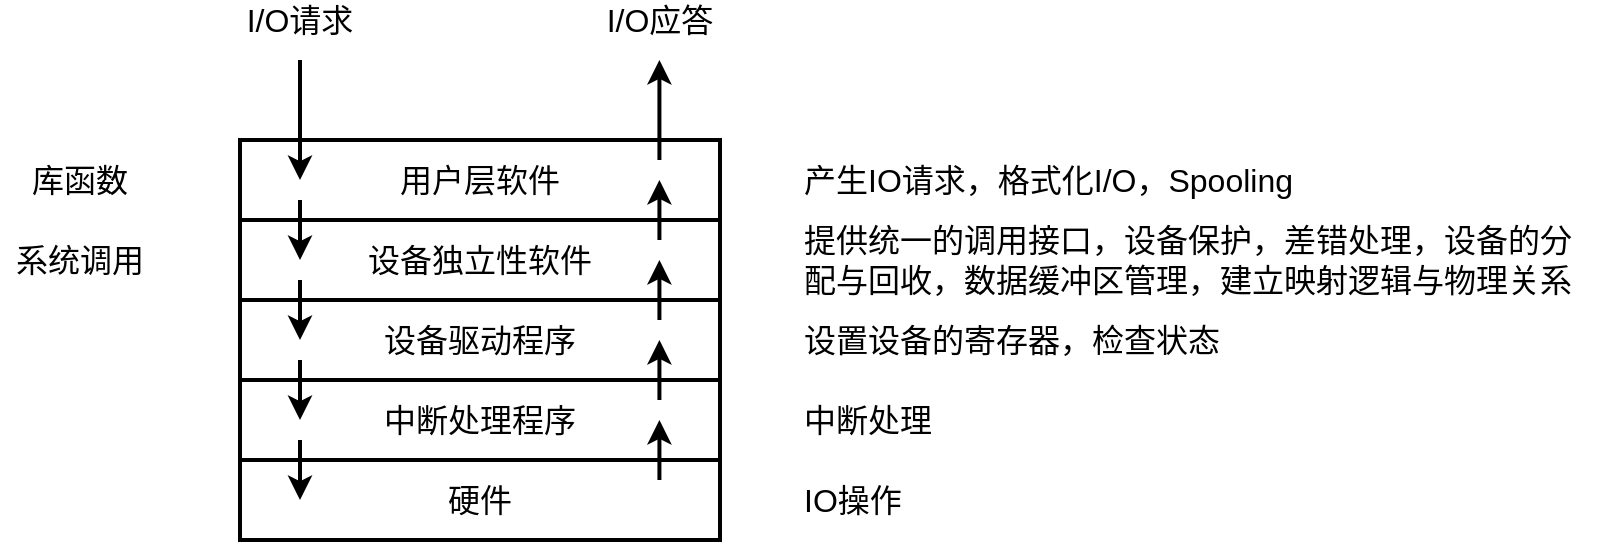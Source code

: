 <mxfile version="13.10.0" type="embed">
    <diagram id="6Q0CCYZR2lzCdDSxThwS" name="第 1 页">
        <mxGraphModel dx="628" dy="655" grid="1" gridSize="10" guides="1" tooltips="1" connect="1" arrows="1" fold="1" page="1" pageScale="1" pageWidth="1200" pageHeight="1600" math="0" shadow="0">
            <root>
                <mxCell id="0"/>
                <mxCell id="1" parent="0"/>
                <mxCell id="2" value="&lt;font style=&quot;font-size: 16px&quot;&gt;用户层软件&lt;/font&gt;" style="rounded=0;whiteSpace=wrap;html=1;fillColor=none;strokeWidth=2;" vertex="1" parent="1">
                    <mxGeometry x="400" y="400" width="240" height="40" as="geometry"/>
                </mxCell>
                <mxCell id="3" value="&lt;font style=&quot;font-size: 16px&quot;&gt;设备独立性软件&lt;/font&gt;" style="rounded=0;whiteSpace=wrap;html=1;fillColor=none;strokeWidth=2;" vertex="1" parent="1">
                    <mxGeometry x="400" y="440" width="240" height="40" as="geometry"/>
                </mxCell>
                <mxCell id="4" value="&lt;font style=&quot;font-size: 16px&quot;&gt;设备驱动程序&lt;/font&gt;" style="rounded=0;whiteSpace=wrap;html=1;fillColor=none;strokeWidth=2;" vertex="1" parent="1">
                    <mxGeometry x="400" y="480" width="240" height="40" as="geometry"/>
                </mxCell>
                <mxCell id="5" value="&lt;font style=&quot;font-size: 16px&quot;&gt;中断处理程序&lt;/font&gt;" style="rounded=0;whiteSpace=wrap;html=1;fillColor=none;strokeWidth=2;" vertex="1" parent="1">
                    <mxGeometry x="400" y="520" width="240" height="40" as="geometry"/>
                </mxCell>
                <mxCell id="6" value="&lt;font style=&quot;font-size: 16px&quot;&gt;硬件&lt;/font&gt;" style="rounded=0;whiteSpace=wrap;html=1;fillColor=none;strokeWidth=2;" vertex="1" parent="1">
                    <mxGeometry x="400" y="560" width="240" height="40" as="geometry"/>
                </mxCell>
                <mxCell id="7" value="" style="endArrow=classic;html=1;strokeWidth=2;" edge="1" parent="1">
                    <mxGeometry width="50" height="50" relative="1" as="geometry">
                        <mxPoint x="430" y="430" as="sourcePoint"/>
                        <mxPoint x="430" y="460" as="targetPoint"/>
                    </mxGeometry>
                </mxCell>
                <mxCell id="8" value="" style="endArrow=classic;html=1;strokeWidth=2;" edge="1" parent="1">
                    <mxGeometry width="50" height="50" relative="1" as="geometry">
                        <mxPoint x="430" y="470" as="sourcePoint"/>
                        <mxPoint x="430" y="500" as="targetPoint"/>
                    </mxGeometry>
                </mxCell>
                <mxCell id="9" value="" style="endArrow=classic;html=1;strokeWidth=2;" edge="1" parent="1">
                    <mxGeometry width="50" height="50" relative="1" as="geometry">
                        <mxPoint x="430" y="510" as="sourcePoint"/>
                        <mxPoint x="430" y="540" as="targetPoint"/>
                    </mxGeometry>
                </mxCell>
                <mxCell id="10" value="" style="endArrow=classic;html=1;strokeWidth=2;" edge="1" parent="1">
                    <mxGeometry width="50" height="50" relative="1" as="geometry">
                        <mxPoint x="430" y="550" as="sourcePoint"/>
                        <mxPoint x="430" y="580" as="targetPoint"/>
                    </mxGeometry>
                </mxCell>
                <mxCell id="24" value="" style="endArrow=classic;html=1;strokeWidth=2;" edge="1" parent="1">
                    <mxGeometry width="50" height="50" relative="1" as="geometry">
                        <mxPoint x="430" y="360" as="sourcePoint"/>
                        <mxPoint x="430" y="420" as="targetPoint"/>
                    </mxGeometry>
                </mxCell>
                <mxCell id="25" value="" style="endArrow=classic;html=1;strokeWidth=2;" edge="1" parent="1">
                    <mxGeometry width="50" height="50" relative="1" as="geometry">
                        <mxPoint x="609.71" y="410" as="sourcePoint"/>
                        <mxPoint x="609.71" y="360" as="targetPoint"/>
                    </mxGeometry>
                </mxCell>
                <mxCell id="26" value="" style="endArrow=classic;html=1;strokeWidth=2;" edge="1" parent="1">
                    <mxGeometry width="50" height="50" relative="1" as="geometry">
                        <mxPoint x="609.71" y="570" as="sourcePoint"/>
                        <mxPoint x="609.71" y="540" as="targetPoint"/>
                    </mxGeometry>
                </mxCell>
                <mxCell id="27" value="" style="endArrow=classic;html=1;strokeWidth=2;" edge="1" parent="1">
                    <mxGeometry width="50" height="50" relative="1" as="geometry">
                        <mxPoint x="609.71" y="530" as="sourcePoint"/>
                        <mxPoint x="609.71" y="500" as="targetPoint"/>
                    </mxGeometry>
                </mxCell>
                <mxCell id="28" value="" style="endArrow=classic;html=1;strokeWidth=2;" edge="1" parent="1">
                    <mxGeometry width="50" height="50" relative="1" as="geometry">
                        <mxPoint x="609.71" y="490" as="sourcePoint"/>
                        <mxPoint x="609.71" y="460" as="targetPoint"/>
                    </mxGeometry>
                </mxCell>
                <mxCell id="29" value="" style="endArrow=classic;html=1;strokeWidth=2;" edge="1" parent="1">
                    <mxGeometry width="50" height="50" relative="1" as="geometry">
                        <mxPoint x="609.71" y="450" as="sourcePoint"/>
                        <mxPoint x="609.71" y="420" as="targetPoint"/>
                    </mxGeometry>
                </mxCell>
                <mxCell id="30" value="&lt;font style=&quot;font-size: 16px&quot;&gt;I/O请求&lt;/font&gt;" style="text;html=1;strokeColor=none;fillColor=none;align=center;verticalAlign=middle;whiteSpace=wrap;rounded=0;" vertex="1" parent="1">
                    <mxGeometry x="400" y="330" width="60" height="20" as="geometry"/>
                </mxCell>
                <mxCell id="31" value="&lt;font style=&quot;font-size: 16px&quot;&gt;I/O应答&lt;/font&gt;" style="text;html=1;strokeColor=none;fillColor=none;align=center;verticalAlign=middle;whiteSpace=wrap;rounded=0;" vertex="1" parent="1">
                    <mxGeometry x="580" y="330" width="60" height="20" as="geometry"/>
                </mxCell>
                <mxCell id="32" value="&lt;font style=&quot;font-size: 16px&quot;&gt;库函数&lt;/font&gt;" style="text;html=1;strokeColor=none;fillColor=none;align=center;verticalAlign=middle;whiteSpace=wrap;rounded=0;" vertex="1" parent="1">
                    <mxGeometry x="280" y="410" width="80" height="20" as="geometry"/>
                </mxCell>
                <mxCell id="33" value="&lt;font style=&quot;font-size: 16px&quot;&gt;系统调用&lt;/font&gt;" style="text;html=1;strokeColor=none;fillColor=none;align=center;verticalAlign=middle;whiteSpace=wrap;rounded=0;" vertex="1" parent="1">
                    <mxGeometry x="280" y="450" width="80" height="20" as="geometry"/>
                </mxCell>
                <mxCell id="34" value="&lt;font style=&quot;font-size: 16px&quot;&gt;产生IO请求，格式化I/O，Spooling&lt;/font&gt;" style="text;html=1;strokeColor=none;fillColor=none;align=left;verticalAlign=middle;whiteSpace=wrap;rounded=0;" vertex="1" parent="1">
                    <mxGeometry x="680" y="410" width="280" height="20" as="geometry"/>
                </mxCell>
                <mxCell id="35" value="&lt;font style=&quot;font-size: 16px&quot;&gt;提供统一的调用接口，设备保护，差错处理，设备的分配与回收，数据缓冲区管理，建立映射逻辑与物理关系&lt;/font&gt;" style="text;html=1;strokeColor=none;fillColor=none;align=left;verticalAlign=middle;whiteSpace=wrap;rounded=0;" vertex="1" parent="1">
                    <mxGeometry x="680" y="440" width="400" height="40" as="geometry"/>
                </mxCell>
                <mxCell id="36" value="&lt;span style=&quot;font-size: 16px&quot;&gt;设置设备的寄存器，检查状态&lt;/span&gt;" style="text;html=1;strokeColor=none;fillColor=none;align=left;verticalAlign=middle;whiteSpace=wrap;rounded=0;" vertex="1" parent="1">
                    <mxGeometry x="680" y="490" width="280" height="20" as="geometry"/>
                </mxCell>
                <mxCell id="37" value="&lt;span style=&quot;font-size: 16px&quot;&gt;中断处理&lt;/span&gt;" style="text;html=1;strokeColor=none;fillColor=none;align=left;verticalAlign=middle;whiteSpace=wrap;rounded=0;" vertex="1" parent="1">
                    <mxGeometry x="680" y="530" width="280" height="20" as="geometry"/>
                </mxCell>
                <mxCell id="38" value="&lt;span style=&quot;font-size: 16px&quot;&gt;IO操作&lt;/span&gt;" style="text;html=1;strokeColor=none;fillColor=none;align=left;verticalAlign=middle;whiteSpace=wrap;rounded=0;" vertex="1" parent="1">
                    <mxGeometry x="680" y="570" width="280" height="20" as="geometry"/>
                </mxCell>
            </root>
        </mxGraphModel>
    </diagram>
</mxfile>